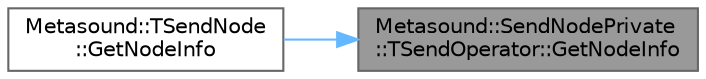 digraph "Metasound::SendNodePrivate::TSendOperator::GetNodeInfo"
{
 // INTERACTIVE_SVG=YES
 // LATEX_PDF_SIZE
  bgcolor="transparent";
  edge [fontname=Helvetica,fontsize=10,labelfontname=Helvetica,labelfontsize=10];
  node [fontname=Helvetica,fontsize=10,shape=box,height=0.2,width=0.4];
  rankdir="RL";
  Node1 [id="Node000001",label="Metasound::SendNodePrivate\l::TSendOperator::GetNodeInfo",height=0.2,width=0.4,color="gray40", fillcolor="grey60", style="filled", fontcolor="black",tooltip=" "];
  Node1 -> Node2 [id="edge1_Node000001_Node000002",dir="back",color="steelblue1",style="solid",tooltip=" "];
  Node2 [id="Node000002",label="Metasound::TSendNode\l::GetNodeInfo",height=0.2,width=0.4,color="grey40", fillcolor="white", style="filled",URL="$d0/de0/classMetasound_1_1TSendNode.html#ac7bce15adf5fdfd40d48b45f71e5dcea",tooltip=" "];
}
